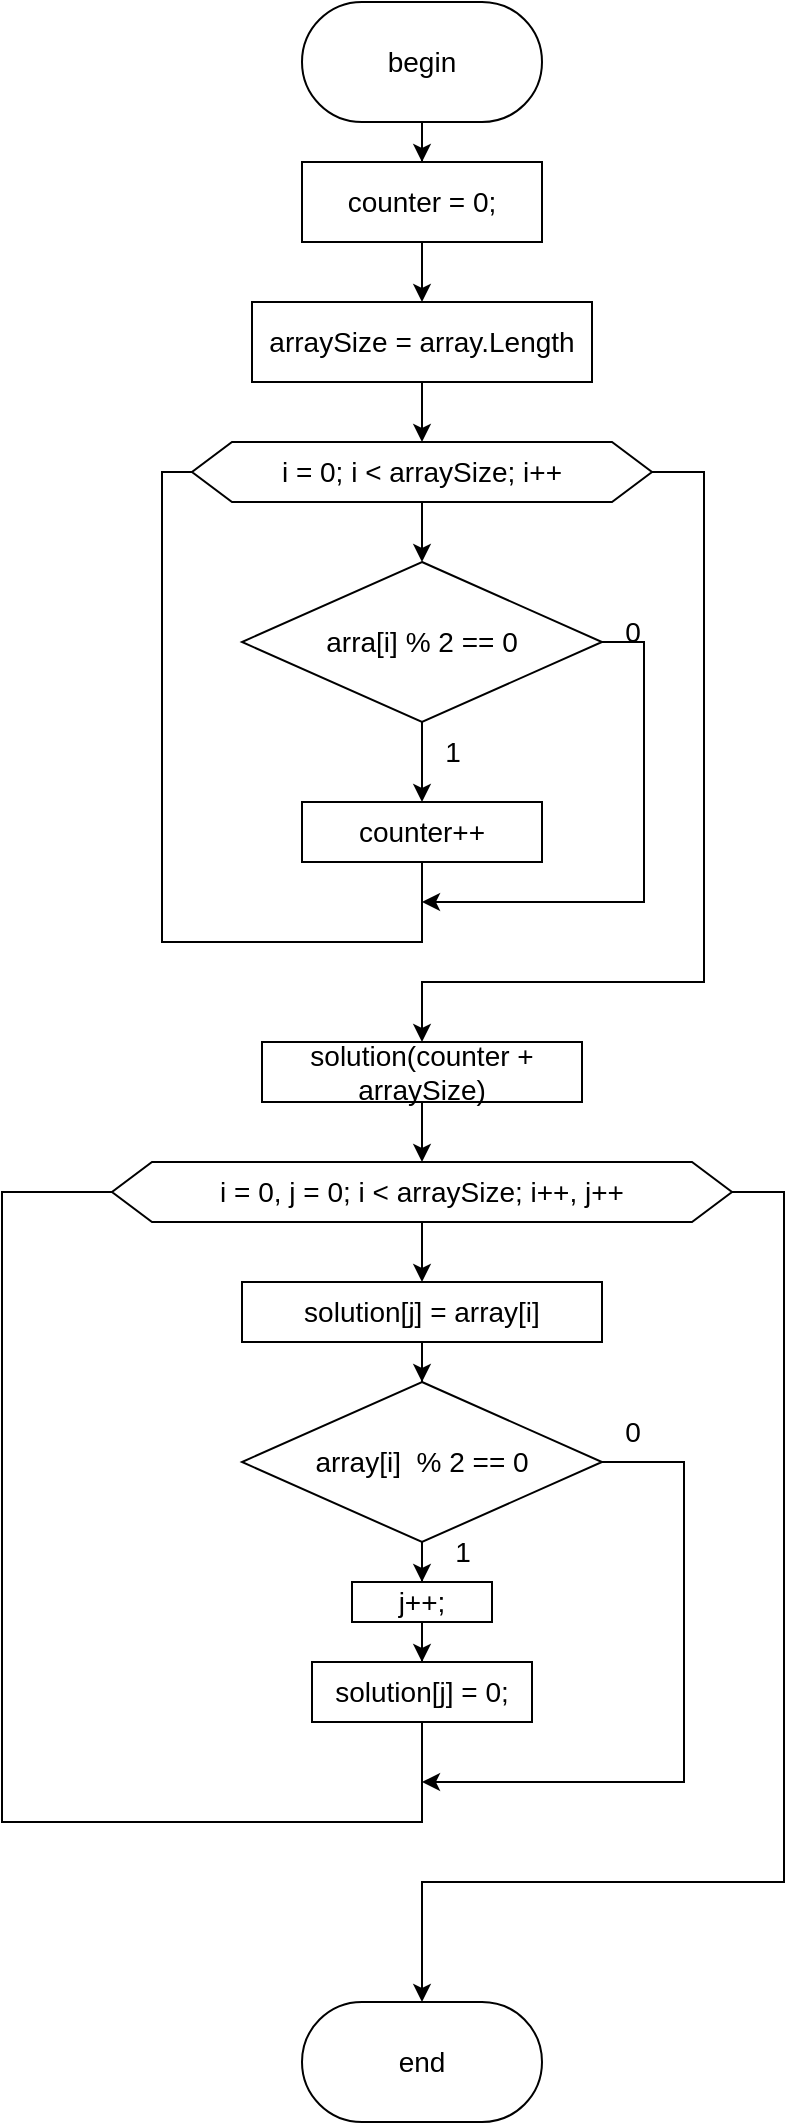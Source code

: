<mxfile version="24.2.3" type="device" pages="3">
  <diagram name="executeOne" id="Y_SnulTIV8Vp1h2V8p0R">
    <mxGraphModel dx="499" dy="799" grid="1" gridSize="10" guides="1" tooltips="1" connect="1" arrows="1" fold="1" page="1" pageScale="1" pageWidth="850" pageHeight="1100" math="0" shadow="0">
      <root>
        <mxCell id="0" />
        <mxCell id="1" parent="0" />
        <mxCell id="ks_McQJox8dQPnHU8Z5W-2" style="edgeStyle=orthogonalEdgeStyle;rounded=0;orthogonalLoop=1;jettySize=auto;html=1;fontSize=14;" edge="1" parent="1" source="ks_McQJox8dQPnHU8Z5W-1" target="ks_McQJox8dQPnHU8Z5W-3">
          <mxGeometry relative="1" as="geometry">
            <mxPoint x="250" y="470" as="targetPoint" />
          </mxGeometry>
        </mxCell>
        <mxCell id="ks_McQJox8dQPnHU8Z5W-1" value="begin" style="rounded=1;whiteSpace=wrap;html=1;arcSize=50;fontSize=14;" vertex="1" parent="1">
          <mxGeometry x="190" y="370" width="120" height="60" as="geometry" />
        </mxCell>
        <mxCell id="ks_McQJox8dQPnHU8Z5W-4" style="edgeStyle=orthogonalEdgeStyle;rounded=0;orthogonalLoop=1;jettySize=auto;html=1;fontSize=14;" edge="1" parent="1" source="ks_McQJox8dQPnHU8Z5W-3" target="ks_McQJox8dQPnHU8Z5W-5">
          <mxGeometry relative="1" as="geometry">
            <mxPoint x="250" y="520" as="targetPoint" />
          </mxGeometry>
        </mxCell>
        <mxCell id="ks_McQJox8dQPnHU8Z5W-3" value="&lt;div style=&quot;font-size: 14px;&quot;&gt;counter = 0;&lt;/div&gt;" style="rounded=0;whiteSpace=wrap;html=1;fontSize=14;" vertex="1" parent="1">
          <mxGeometry x="190" y="450" width="120" height="40" as="geometry" />
        </mxCell>
        <mxCell id="ks_McQJox8dQPnHU8Z5W-6" style="edgeStyle=orthogonalEdgeStyle;rounded=0;orthogonalLoop=1;jettySize=auto;html=1;entryX=0.5;entryY=0;entryDx=0;entryDy=0;fontSize=14;" edge="1" parent="1" source="ks_McQJox8dQPnHU8Z5W-5" target="ks_McQJox8dQPnHU8Z5W-8">
          <mxGeometry relative="1" as="geometry">
            <mxPoint x="250" y="590" as="targetPoint" />
          </mxGeometry>
        </mxCell>
        <mxCell id="ks_McQJox8dQPnHU8Z5W-5" value="arraySize = array.Length" style="rounded=0;whiteSpace=wrap;html=1;fontSize=14;" vertex="1" parent="1">
          <mxGeometry x="165" y="520" width="170" height="40" as="geometry" />
        </mxCell>
        <mxCell id="ks_McQJox8dQPnHU8Z5W-9" style="edgeStyle=orthogonalEdgeStyle;rounded=0;orthogonalLoop=1;jettySize=auto;html=1;fontSize=14;" edge="1" parent="1" source="ks_McQJox8dQPnHU8Z5W-8" target="ks_McQJox8dQPnHU8Z5W-10">
          <mxGeometry relative="1" as="geometry">
            <mxPoint x="250" y="660" as="targetPoint" />
          </mxGeometry>
        </mxCell>
        <mxCell id="ks_McQJox8dQPnHU8Z5W-19" style="edgeStyle=orthogonalEdgeStyle;rounded=0;orthogonalLoop=1;jettySize=auto;html=1;entryX=0.5;entryY=0;entryDx=0;entryDy=0;fontSize=14;" edge="1" parent="1" source="ks_McQJox8dQPnHU8Z5W-8" target="ks_McQJox8dQPnHU8Z5W-21">
          <mxGeometry relative="1" as="geometry">
            <mxPoint x="250" y="900" as="targetPoint" />
            <Array as="points">
              <mxPoint x="391" y="605" />
              <mxPoint x="391" y="860" />
              <mxPoint x="250" y="860" />
            </Array>
          </mxGeometry>
        </mxCell>
        <mxCell id="ks_McQJox8dQPnHU8Z5W-8" value="i = 0; i &amp;lt; arraySize; i++" style="shape=hexagon;perimeter=hexagonPerimeter2;whiteSpace=wrap;html=1;fixedSize=1;fontSize=14;" vertex="1" parent="1">
          <mxGeometry x="135" y="590" width="230" height="30" as="geometry" />
        </mxCell>
        <mxCell id="ks_McQJox8dQPnHU8Z5W-11" style="edgeStyle=orthogonalEdgeStyle;rounded=0;orthogonalLoop=1;jettySize=auto;html=1;entryX=0.5;entryY=0;entryDx=0;entryDy=0;fontSize=14;" edge="1" parent="1" source="ks_McQJox8dQPnHU8Z5W-10" target="ks_McQJox8dQPnHU8Z5W-13">
          <mxGeometry relative="1" as="geometry">
            <mxPoint x="250" y="770" as="targetPoint" />
          </mxGeometry>
        </mxCell>
        <mxCell id="ks_McQJox8dQPnHU8Z5W-15" style="edgeStyle=orthogonalEdgeStyle;rounded=0;orthogonalLoop=1;jettySize=auto;html=1;fontSize=14;" edge="1" parent="1" source="ks_McQJox8dQPnHU8Z5W-10">
          <mxGeometry relative="1" as="geometry">
            <mxPoint x="250" y="820" as="targetPoint" />
            <Array as="points">
              <mxPoint x="361" y="690" />
              <mxPoint x="361" y="820" />
              <mxPoint x="270" y="820" />
            </Array>
          </mxGeometry>
        </mxCell>
        <mxCell id="ks_McQJox8dQPnHU8Z5W-10" value="arra[i] % 2 == 0" style="rhombus;whiteSpace=wrap;html=1;fontSize=14;" vertex="1" parent="1">
          <mxGeometry x="160" y="650" width="180" height="80" as="geometry" />
        </mxCell>
        <mxCell id="ks_McQJox8dQPnHU8Z5W-13" value="counter++" style="rounded=0;whiteSpace=wrap;html=1;fontSize=14;" vertex="1" parent="1">
          <mxGeometry x="190" y="770" width="120" height="30" as="geometry" />
        </mxCell>
        <mxCell id="ks_McQJox8dQPnHU8Z5W-14" value="" style="endArrow=none;html=1;rounded=0;exitX=0.5;exitY=1;exitDx=0;exitDy=0;entryX=0;entryY=0.5;entryDx=0;entryDy=0;fontSize=14;" edge="1" parent="1" source="ks_McQJox8dQPnHU8Z5W-13" target="ks_McQJox8dQPnHU8Z5W-8">
          <mxGeometry width="50" height="50" relative="1" as="geometry">
            <mxPoint x="230" y="790" as="sourcePoint" />
            <mxPoint x="280" y="740" as="targetPoint" />
            <Array as="points">
              <mxPoint x="250" y="840" />
              <mxPoint x="120" y="840" />
              <mxPoint x="120" y="605" />
            </Array>
          </mxGeometry>
        </mxCell>
        <mxCell id="ks_McQJox8dQPnHU8Z5W-16" value="0" style="text;html=1;align=center;verticalAlign=middle;resizable=0;points=[];autosize=1;strokeColor=none;fillColor=none;fontSize=14;" vertex="1" parent="1">
          <mxGeometry x="340" y="670" width="30" height="30" as="geometry" />
        </mxCell>
        <mxCell id="ks_McQJox8dQPnHU8Z5W-18" value="1" style="text;html=1;align=center;verticalAlign=middle;resizable=0;points=[];autosize=1;strokeColor=none;fillColor=none;fontSize=14;" vertex="1" parent="1">
          <mxGeometry x="250" y="730" width="30" height="30" as="geometry" />
        </mxCell>
        <mxCell id="ks_McQJox8dQPnHU8Z5W-30" style="edgeStyle=orthogonalEdgeStyle;rounded=0;orthogonalLoop=1;jettySize=auto;html=1;fontSize=14;" edge="1" parent="1" source="ks_McQJox8dQPnHU8Z5W-21" target="ks_McQJox8dQPnHU8Z5W-31">
          <mxGeometry relative="1" as="geometry">
            <mxPoint x="250" y="940" as="targetPoint" />
          </mxGeometry>
        </mxCell>
        <mxCell id="ks_McQJox8dQPnHU8Z5W-21" value="solution(counter + arraySize)" style="rounded=0;whiteSpace=wrap;html=1;fontSize=14;" vertex="1" parent="1">
          <mxGeometry x="170" y="890" width="160" height="30" as="geometry" />
        </mxCell>
        <mxCell id="ks_McQJox8dQPnHU8Z5W-24" style="edgeStyle=orthogonalEdgeStyle;rounded=0;orthogonalLoop=1;jettySize=auto;html=1;fontSize=14;" edge="1" parent="1" source="ks_McQJox8dQPnHU8Z5W-22" target="ks_McQJox8dQPnHU8Z5W-25">
          <mxGeometry relative="1" as="geometry">
            <mxPoint x="245" y="1160" as="targetPoint" />
          </mxGeometry>
        </mxCell>
        <mxCell id="ks_McQJox8dQPnHU8Z5W-36" style="edgeStyle=orthogonalEdgeStyle;rounded=0;orthogonalLoop=1;jettySize=auto;html=1;fontSize=14;" edge="1" parent="1" source="ks_McQJox8dQPnHU8Z5W-22">
          <mxGeometry relative="1" as="geometry">
            <mxPoint x="250" y="1260" as="targetPoint" />
            <Array as="points">
              <mxPoint x="381" y="1100" />
              <mxPoint x="381" y="1260" />
              <mxPoint x="260" y="1260" />
            </Array>
          </mxGeometry>
        </mxCell>
        <mxCell id="ks_McQJox8dQPnHU8Z5W-22" value="array[i]&amp;nbsp; % 2 == 0" style="rhombus;whiteSpace=wrap;html=1;fontSize=14;" vertex="1" parent="1">
          <mxGeometry x="160" y="1060" width="180" height="80" as="geometry" />
        </mxCell>
        <mxCell id="ks_McQJox8dQPnHU8Z5W-26" style="edgeStyle=orthogonalEdgeStyle;rounded=0;orthogonalLoop=1;jettySize=auto;html=1;fontSize=14;" edge="1" parent="1" source="ks_McQJox8dQPnHU8Z5W-25" target="ks_McQJox8dQPnHU8Z5W-27">
          <mxGeometry relative="1" as="geometry">
            <mxPoint x="245" y="1200" as="targetPoint" />
          </mxGeometry>
        </mxCell>
        <mxCell id="ks_McQJox8dQPnHU8Z5W-25" value="j++;" style="rounded=0;whiteSpace=wrap;html=1;fontSize=14;" vertex="1" parent="1">
          <mxGeometry x="215" y="1160" width="70" height="20" as="geometry" />
        </mxCell>
        <mxCell id="ks_McQJox8dQPnHU8Z5W-27" value="solution[j] = 0;" style="rounded=0;whiteSpace=wrap;html=1;fontSize=14;" vertex="1" parent="1">
          <mxGeometry x="195" y="1200" width="110" height="30" as="geometry" />
        </mxCell>
        <mxCell id="ks_McQJox8dQPnHU8Z5W-32" style="edgeStyle=orthogonalEdgeStyle;rounded=0;orthogonalLoop=1;jettySize=auto;html=1;fontSize=14;" edge="1" parent="1" source="ks_McQJox8dQPnHU8Z5W-31" target="ks_McQJox8dQPnHU8Z5W-33">
          <mxGeometry relative="1" as="geometry">
            <mxPoint x="250" y="1010.0" as="targetPoint" />
          </mxGeometry>
        </mxCell>
        <mxCell id="ks_McQJox8dQPnHU8Z5W-39" style="edgeStyle=orthogonalEdgeStyle;rounded=0;orthogonalLoop=1;jettySize=auto;html=1;entryX=0.5;entryY=0;entryDx=0;entryDy=0;fontSize=14;" edge="1" parent="1" source="ks_McQJox8dQPnHU8Z5W-31" target="ks_McQJox8dQPnHU8Z5W-40">
          <mxGeometry relative="1" as="geometry">
            <mxPoint x="250" y="1360" as="targetPoint" />
            <Array as="points">
              <mxPoint x="431" y="965" />
              <mxPoint x="431" y="1310" />
              <mxPoint x="250" y="1310" />
              <mxPoint x="250" y="1370" />
            </Array>
          </mxGeometry>
        </mxCell>
        <mxCell id="ks_McQJox8dQPnHU8Z5W-31" value="i = 0, j = 0; i &amp;lt; arraySize; i++, j++" style="shape=hexagon;perimeter=hexagonPerimeter2;whiteSpace=wrap;html=1;fixedSize=1;fontSize=14;" vertex="1" parent="1">
          <mxGeometry x="95" y="950" width="310" height="30" as="geometry" />
        </mxCell>
        <mxCell id="ks_McQJox8dQPnHU8Z5W-34" style="edgeStyle=orthogonalEdgeStyle;rounded=0;orthogonalLoop=1;jettySize=auto;html=1;entryX=0.5;entryY=0;entryDx=0;entryDy=0;fontSize=14;" edge="1" parent="1" source="ks_McQJox8dQPnHU8Z5W-33" target="ks_McQJox8dQPnHU8Z5W-22">
          <mxGeometry relative="1" as="geometry" />
        </mxCell>
        <mxCell id="ks_McQJox8dQPnHU8Z5W-33" value="solution[j] = array[i]" style="rounded=0;whiteSpace=wrap;html=1;fontSize=14;" vertex="1" parent="1">
          <mxGeometry x="160" y="1010" width="180" height="30" as="geometry" />
        </mxCell>
        <mxCell id="ks_McQJox8dQPnHU8Z5W-35" value="" style="endArrow=none;html=1;rounded=0;exitX=0.5;exitY=1;exitDx=0;exitDy=0;entryX=0;entryY=0.5;entryDx=0;entryDy=0;fontSize=14;" edge="1" parent="1" source="ks_McQJox8dQPnHU8Z5W-27" target="ks_McQJox8dQPnHU8Z5W-31">
          <mxGeometry width="50" height="50" relative="1" as="geometry">
            <mxPoint x="260" y="1140" as="sourcePoint" />
            <mxPoint x="310" y="1090" as="targetPoint" />
            <Array as="points">
              <mxPoint x="250" y="1280" />
              <mxPoint x="40" y="1280" />
              <mxPoint x="40" y="965" />
            </Array>
          </mxGeometry>
        </mxCell>
        <mxCell id="ks_McQJox8dQPnHU8Z5W-37" value="0" style="text;html=1;align=center;verticalAlign=middle;resizable=0;points=[];autosize=1;strokeColor=none;fillColor=none;fontSize=14;" vertex="1" parent="1">
          <mxGeometry x="340" y="1070" width="30" height="30" as="geometry" />
        </mxCell>
        <mxCell id="ks_McQJox8dQPnHU8Z5W-38" value="1" style="text;html=1;align=center;verticalAlign=middle;resizable=0;points=[];autosize=1;strokeColor=none;fillColor=none;fontSize=14;" vertex="1" parent="1">
          <mxGeometry x="255" y="1130" width="30" height="30" as="geometry" />
        </mxCell>
        <mxCell id="ks_McQJox8dQPnHU8Z5W-40" value="end" style="rounded=1;whiteSpace=wrap;html=1;arcSize=50;fontSize=14;" vertex="1" parent="1">
          <mxGeometry x="190" y="1370" width="120" height="60" as="geometry" />
        </mxCell>
      </root>
    </mxGraphModel>
  </diagram>
  <diagram id="wH7saZyAX8wj6WnGRJvb" name="executeThree">
    <mxGraphModel dx="677" dy="1084" grid="1" gridSize="10" guides="1" tooltips="1" connect="1" arrows="1" fold="1" page="1" pageScale="1" pageWidth="850" pageHeight="1100" math="0" shadow="0">
      <root>
        <mxCell id="0" />
        <mxCell id="1" parent="0" />
        <mxCell id="8mMHArzGf9-Olkof61T6-1" style="edgeStyle=orthogonalEdgeStyle;rounded=0;orthogonalLoop=1;jettySize=auto;html=1;fontSize=14;" edge="1" parent="1" source="bc-LkU_YS6x3EeChohDE-1" target="8mMHArzGf9-Olkof61T6-2">
          <mxGeometry relative="1" as="geometry">
            <mxPoint x="240" y="170" as="targetPoint" />
          </mxGeometry>
        </mxCell>
        <mxCell id="bc-LkU_YS6x3EeChohDE-1" value="begin" style="rounded=1;whiteSpace=wrap;html=1;arcSize=50;fontSize=14;" vertex="1" parent="1">
          <mxGeometry x="180" y="80" width="120" height="60" as="geometry" />
        </mxCell>
        <mxCell id="8mMHArzGf9-Olkof61T6-3" style="edgeStyle=orthogonalEdgeStyle;rounded=0;orthogonalLoop=1;jettySize=auto;html=1;fontSize=14;" edge="1" parent="1" source="8mMHArzGf9-Olkof61T6-2" target="8mMHArzGf9-Olkof61T6-4">
          <mxGeometry relative="1" as="geometry">
            <mxPoint x="240" y="220" as="targetPoint" />
          </mxGeometry>
        </mxCell>
        <mxCell id="8mMHArzGf9-Olkof61T6-2" value="firstRow = matrix[0]" style="rounded=0;whiteSpace=wrap;html=1;fontSize=14;" vertex="1" parent="1">
          <mxGeometry x="165" y="160" width="150" height="40" as="geometry" />
        </mxCell>
        <mxCell id="8mMHArzGf9-Olkof61T6-8" style="edgeStyle=orthogonalEdgeStyle;rounded=0;orthogonalLoop=1;jettySize=auto;html=1;entryX=0.5;entryY=0;entryDx=0;entryDy=0;fontSize=14;" edge="1" parent="1" source="8mMHArzGf9-Olkof61T6-4" target="8mMHArzGf9-Olkof61T6-5">
          <mxGeometry relative="1" as="geometry" />
        </mxCell>
        <mxCell id="8mMHArzGf9-Olkof61T6-4" value="len = firstRow.Length" style="rounded=0;whiteSpace=wrap;html=1;fontSize=14;" vertex="1" parent="1">
          <mxGeometry x="162.5" y="220" width="155" height="40" as="geometry" />
        </mxCell>
        <mxCell id="8mMHArzGf9-Olkof61T6-9" style="edgeStyle=orthogonalEdgeStyle;rounded=0;orthogonalLoop=1;jettySize=auto;html=1;entryX=0.5;entryY=0;entryDx=0;entryDy=0;fontSize=14;" edge="1" parent="1" source="8mMHArzGf9-Olkof61T6-5" target="8mMHArzGf9-Olkof61T6-6">
          <mxGeometry relative="1" as="geometry" />
        </mxCell>
        <mxCell id="8mMHArzGf9-Olkof61T6-5" value="splitLen = len /2" style="rounded=0;whiteSpace=wrap;html=1;fontSize=14;" vertex="1" parent="1">
          <mxGeometry x="162.5" y="290" width="155" height="40" as="geometry" />
        </mxCell>
        <mxCell id="8mMHArzGf9-Olkof61T6-10" style="edgeStyle=orthogonalEdgeStyle;rounded=0;orthogonalLoop=1;jettySize=auto;html=1;entryX=0.5;entryY=0;entryDx=0;entryDy=0;fontSize=14;" edge="1" parent="1" source="8mMHArzGf9-Olkof61T6-6" target="8mMHArzGf9-Olkof61T6-7">
          <mxGeometry relative="1" as="geometry" />
        </mxCell>
        <mxCell id="8mMHArzGf9-Olkof61T6-6" value="firstHalf = new int[splitLen]" style="rounded=0;whiteSpace=wrap;html=1;fontSize=14;" vertex="1" parent="1">
          <mxGeometry x="145" y="360" width="190" height="40" as="geometry" />
        </mxCell>
        <mxCell id="8mMHArzGf9-Olkof61T6-13" style="edgeStyle=orthogonalEdgeStyle;rounded=0;orthogonalLoop=1;jettySize=auto;html=1;entryX=0.5;entryY=0;entryDx=0;entryDy=0;fontSize=14;" edge="1" parent="1" source="8mMHArzGf9-Olkof61T6-7" target="8mMHArzGf9-Olkof61T6-11">
          <mxGeometry relative="1" as="geometry" />
        </mxCell>
        <mxCell id="8mMHArzGf9-Olkof61T6-7" value="secondHalf = new int[len - splitLen]" style="rounded=0;whiteSpace=wrap;html=1;fontSize=14;" vertex="1" parent="1">
          <mxGeometry x="117.5" y="430" width="245" height="40" as="geometry" />
        </mxCell>
        <mxCell id="8mMHArzGf9-Olkof61T6-14" style="edgeStyle=orthogonalEdgeStyle;rounded=0;orthogonalLoop=1;jettySize=auto;html=1;fontSize=14;" edge="1" parent="1" source="8mMHArzGf9-Olkof61T6-11" target="8mMHArzGf9-Olkof61T6-15">
          <mxGeometry relative="1" as="geometry">
            <mxPoint x="240" y="600" as="targetPoint" />
          </mxGeometry>
        </mxCell>
        <mxCell id="8mMHArzGf9-Olkof61T6-20" style="edgeStyle=orthogonalEdgeStyle;rounded=0;orthogonalLoop=1;jettySize=auto;html=1;fontSize=14;" edge="1" parent="1" source="8mMHArzGf9-Olkof61T6-11">
          <mxGeometry relative="1" as="geometry">
            <mxPoint x="240" y="760" as="targetPoint" />
            <Array as="points">
              <mxPoint x="431" y="540" />
            </Array>
          </mxGeometry>
        </mxCell>
        <mxCell id="8mMHArzGf9-Olkof61T6-11" value="len &amp;gt; 10" style="rhombus;whiteSpace=wrap;html=1;fontSize=14;" vertex="1" parent="1">
          <mxGeometry x="140" y="500" width="200" height="80" as="geometry" />
        </mxCell>
        <mxCell id="8mMHArzGf9-Olkof61T6-17" style="edgeStyle=orthogonalEdgeStyle;rounded=0;orthogonalLoop=1;jettySize=auto;html=1;fontSize=14;" edge="1" parent="1" source="8mMHArzGf9-Olkof61T6-15" target="8mMHArzGf9-Olkof61T6-16">
          <mxGeometry relative="1" as="geometry" />
        </mxCell>
        <mxCell id="8mMHArzGf9-Olkof61T6-15" value="Array.Copy(firstRow, 0, firstHalf, 0, splitLen)" style="rounded=0;whiteSpace=wrap;html=1;fontSize=14;" vertex="1" parent="1">
          <mxGeometry x="88.75" y="610" width="302.5" height="50" as="geometry" />
        </mxCell>
        <mxCell id="8mMHArzGf9-Olkof61T6-19" style="edgeStyle=orthogonalEdgeStyle;rounded=0;orthogonalLoop=1;jettySize=auto;html=1;fontSize=14;" edge="1" parent="1" source="8mMHArzGf9-Olkof61T6-16" target="8mMHArzGf9-Olkof61T6-22">
          <mxGeometry relative="1" as="geometry">
            <mxPoint x="240" y="800" as="targetPoint" />
          </mxGeometry>
        </mxCell>
        <mxCell id="8mMHArzGf9-Olkof61T6-16" value="Array.Copy(firstRow, 0, firstHalf, 0, splitLen)" style="rounded=0;whiteSpace=wrap;html=1;fontSize=14;" vertex="1" parent="1">
          <mxGeometry x="88.75" y="680" width="302.5" height="50" as="geometry" />
        </mxCell>
        <mxCell id="8mMHArzGf9-Olkof61T6-18" value="&lt;div style=&quot;font-size: 14px;&quot;&gt;1&lt;/div&gt;" style="text;html=1;align=center;verticalAlign=middle;resizable=0;points=[];autosize=1;strokeColor=none;fillColor=none;fontSize=14;" vertex="1" parent="1">
          <mxGeometry x="240" y="580" width="30" height="30" as="geometry" />
        </mxCell>
        <mxCell id="8mMHArzGf9-Olkof61T6-21" value="&lt;div style=&quot;font-size: 14px;&quot;&gt;0&lt;/div&gt;" style="text;html=1;align=center;verticalAlign=middle;resizable=0;points=[];autosize=1;strokeColor=none;fillColor=none;fontSize=14;" vertex="1" parent="1">
          <mxGeometry x="335" y="508" width="30" height="30" as="geometry" />
        </mxCell>
        <mxCell id="8mMHArzGf9-Olkof61T6-23" style="edgeStyle=orthogonalEdgeStyle;rounded=0;orthogonalLoop=1;jettySize=auto;html=1;fontSize=14;" edge="1" parent="1" source="8mMHArzGf9-Olkof61T6-22" target="8mMHArzGf9-Olkof61T6-24">
          <mxGeometry relative="1" as="geometry">
            <mxPoint x="240" y="860" as="targetPoint" />
          </mxGeometry>
        </mxCell>
        <mxCell id="8mMHArzGf9-Olkof61T6-26" style="edgeStyle=orthogonalEdgeStyle;rounded=0;orthogonalLoop=1;jettySize=auto;html=1;entryX=0.5;entryY=0;entryDx=0;entryDy=0;fontSize=14;" edge="1" parent="1" source="8mMHArzGf9-Olkof61T6-22" target="8mMHArzGf9-Olkof61T6-28">
          <mxGeometry relative="1" as="geometry">
            <mxPoint x="240" y="1020" as="targetPoint" />
            <Array as="points">
              <mxPoint x="421" y="805" />
              <mxPoint x="421" y="980" />
              <mxPoint x="240" y="980" />
              <mxPoint x="240" y="1020" />
            </Array>
          </mxGeometry>
        </mxCell>
        <mxCell id="8mMHArzGf9-Olkof61T6-22" value="i = matrix.Length - 1; i &amp;gt; 0; i--" style="shape=hexagon;perimeter=hexagonPerimeter2;whiteSpace=wrap;html=1;fixedSize=1;fontSize=14;" vertex="1" parent="1">
          <mxGeometry x="85" y="780" width="310" height="50" as="geometry" />
        </mxCell>
        <mxCell id="8mMHArzGf9-Olkof61T6-24" value="matrix[0] = firstHalf" style="rounded=0;whiteSpace=wrap;html=1;fontSize=14;" vertex="1" parent="1">
          <mxGeometry x="150" y="860" width="180" height="50" as="geometry" />
        </mxCell>
        <mxCell id="8mMHArzGf9-Olkof61T6-25" value="" style="endArrow=none;html=1;rounded=0;exitX=0.5;exitY=1;exitDx=0;exitDy=0;entryX=0;entryY=0.5;entryDx=0;entryDy=0;fontSize=14;" edge="1" parent="1" source="8mMHArzGf9-Olkof61T6-24" target="8mMHArzGf9-Olkof61T6-22">
          <mxGeometry width="50" height="50" relative="1" as="geometry">
            <mxPoint x="250" y="860" as="sourcePoint" />
            <mxPoint x="300" y="810" as="targetPoint" />
            <Array as="points">
              <mxPoint x="240" y="950" />
              <mxPoint x="40" y="950" />
              <mxPoint x="40" y="880" />
              <mxPoint x="40" y="805" />
            </Array>
          </mxGeometry>
        </mxCell>
        <mxCell id="8mMHArzGf9-Olkof61T6-33" style="edgeStyle=orthogonalEdgeStyle;rounded=0;orthogonalLoop=1;jettySize=auto;html=1;entryX=0.5;entryY=0;entryDx=0;entryDy=0;fontSize=14;" edge="1" parent="1" source="8mMHArzGf9-Olkof61T6-28" target="8mMHArzGf9-Olkof61T6-30">
          <mxGeometry relative="1" as="geometry" />
        </mxCell>
        <mxCell id="8mMHArzGf9-Olkof61T6-28" value="Array.Resize(ref, matrix, matrix.Length)" style="rounded=0;whiteSpace=wrap;html=1;fontSize=14;" vertex="1" parent="1">
          <mxGeometry x="115" y="1030" width="250" height="50" as="geometry" />
        </mxCell>
        <mxCell id="8mMHArzGf9-Olkof61T6-29" style="edgeStyle=orthogonalEdgeStyle;rounded=0;orthogonalLoop=1;jettySize=auto;html=1;fontSize=14;" edge="1" parent="1" source="8mMHArzGf9-Olkof61T6-30" target="8mMHArzGf9-Olkof61T6-31">
          <mxGeometry relative="1" as="geometry">
            <mxPoint x="240" y="1200" as="targetPoint" />
          </mxGeometry>
        </mxCell>
        <mxCell id="8mMHArzGf9-Olkof61T6-34" style="edgeStyle=orthogonalEdgeStyle;rounded=0;orthogonalLoop=1;jettySize=auto;html=1;entryX=0.5;entryY=0;entryDx=0;entryDy=0;fontSize=14;" edge="1" parent="1" source="8mMHArzGf9-Olkof61T6-30" target="8mMHArzGf9-Olkof61T6-35">
          <mxGeometry relative="1" as="geometry">
            <mxPoint x="240" y="1350" as="targetPoint" />
            <Array as="points">
              <mxPoint x="420" y="1145" />
              <mxPoint x="420" y="1310" />
              <mxPoint x="240" y="1310" />
            </Array>
          </mxGeometry>
        </mxCell>
        <mxCell id="8mMHArzGf9-Olkof61T6-30" value="i = matrix.Length - 1; i &amp;gt; 0; i--" style="shape=hexagon;perimeter=hexagonPerimeter2;whiteSpace=wrap;html=1;fixedSize=1;fontSize=14;" vertex="1" parent="1">
          <mxGeometry x="85" y="1120" width="310" height="50" as="geometry" />
        </mxCell>
        <mxCell id="8mMHArzGf9-Olkof61T6-31" value="matrix[i] = matrix[i-1];" style="rounded=0;whiteSpace=wrap;html=1;fontSize=14;" vertex="1" parent="1">
          <mxGeometry x="150" y="1200" width="180" height="50" as="geometry" />
        </mxCell>
        <mxCell id="8mMHArzGf9-Olkof61T6-32" value="" style="endArrow=none;html=1;rounded=0;exitX=0.5;exitY=1;exitDx=0;exitDy=0;entryX=0;entryY=0.5;entryDx=0;entryDy=0;fontSize=14;" edge="1" parent="1" source="8mMHArzGf9-Olkof61T6-31" target="8mMHArzGf9-Olkof61T6-30">
          <mxGeometry width="50" height="50" relative="1" as="geometry">
            <mxPoint x="250" y="1200" as="sourcePoint" />
            <mxPoint x="300" y="1150" as="targetPoint" />
            <Array as="points">
              <mxPoint x="240" y="1290" />
              <mxPoint x="40" y="1290" />
              <mxPoint x="40" y="1220" />
              <mxPoint x="40" y="1145" />
            </Array>
          </mxGeometry>
        </mxCell>
        <mxCell id="8mMHArzGf9-Olkof61T6-36" style="edgeStyle=orthogonalEdgeStyle;rounded=0;orthogonalLoop=1;jettySize=auto;html=1;fontSize=14;" edge="1" parent="1" source="8mMHArzGf9-Olkof61T6-35" target="8mMHArzGf9-Olkof61T6-37">
          <mxGeometry relative="1" as="geometry">
            <mxPoint x="240" y="1430" as="targetPoint" />
          </mxGeometry>
        </mxCell>
        <mxCell id="8mMHArzGf9-Olkof61T6-35" value="matrix[1] = secondHalf;" style="rounded=0;whiteSpace=wrap;html=1;fontSize=14;" vertex="1" parent="1">
          <mxGeometry x="140" y="1360" width="200" height="40" as="geometry" />
        </mxCell>
        <mxCell id="8mMHArzGf9-Olkof61T6-38" style="edgeStyle=orthogonalEdgeStyle;rounded=0;orthogonalLoop=1;jettySize=auto;html=1;fontSize=14;" edge="1" parent="1" source="8mMHArzGf9-Olkof61T6-37" target="8mMHArzGf9-Olkof61T6-39">
          <mxGeometry relative="1" as="geometry">
            <mxPoint x="240" y="1490" as="targetPoint" />
          </mxGeometry>
        </mxCell>
        <mxCell id="8mMHArzGf9-Olkof61T6-37" value="return matrix" style="rounded=0;whiteSpace=wrap;html=1;fontSize=14;" vertex="1" parent="1">
          <mxGeometry x="180" y="1430" width="120" height="30" as="geometry" />
        </mxCell>
        <mxCell id="8mMHArzGf9-Olkof61T6-39" value="end" style="rounded=1;whiteSpace=wrap;html=1;arcSize=50;fontSize=14;" vertex="1" parent="1">
          <mxGeometry x="180" y="1480" width="120" height="60" as="geometry" />
        </mxCell>
      </root>
    </mxGraphModel>
  </diagram>
  <diagram id="4LrrVvzWiJE3mgRroEYF" name="executeFour">
    <mxGraphModel dx="1903" dy="1687" grid="1" gridSize="10" guides="1" tooltips="1" connect="1" arrows="1" fold="1" page="1" pageScale="1" pageWidth="850" pageHeight="1100" math="0" shadow="0">
      <root>
        <mxCell id="0" />
        <mxCell id="1" parent="0" />
        <mxCell id="DQxKLJ-CM0DmWN-XMftg-2" style="edgeStyle=orthogonalEdgeStyle;rounded=0;orthogonalLoop=1;jettySize=auto;html=1;fontSize=14;" edge="1" parent="1" source="DQxKLJ-CM0DmWN-XMftg-1" target="DQxKLJ-CM0DmWN-XMftg-3">
          <mxGeometry relative="1" as="geometry">
            <mxPoint x="240" y="140" as="targetPoint" />
          </mxGeometry>
        </mxCell>
        <mxCell id="DQxKLJ-CM0DmWN-XMftg-1" value="begin" style="rounded=1;whiteSpace=wrap;html=1;arcSize=50;fontSize=14;" vertex="1" parent="1">
          <mxGeometry x="180" y="50" width="120" height="60" as="geometry" />
        </mxCell>
        <mxCell id="DQxKLJ-CM0DmWN-XMftg-5" style="edgeStyle=orthogonalEdgeStyle;rounded=0;orthogonalLoop=1;jettySize=auto;html=1;entryX=0.5;entryY=0;entryDx=0;entryDy=0;fontSize=14;" edge="1" parent="1" source="DQxKLJ-CM0DmWN-XMftg-3" target="DQxKLJ-CM0DmWN-XMftg-4">
          <mxGeometry relative="1" as="geometry" />
        </mxCell>
        <mxCell id="DQxKLJ-CM0DmWN-XMftg-3" value="cols = array.Length" style="rounded=0;whiteSpace=wrap;html=1;fontSize=14;" vertex="1" parent="1">
          <mxGeometry x="170" y="140" width="140" height="40" as="geometry" />
        </mxCell>
        <mxCell id="DQxKLJ-CM0DmWN-XMftg-6" style="edgeStyle=orthogonalEdgeStyle;rounded=0;orthogonalLoop=1;jettySize=auto;html=1;fontSize=14;" edge="1" parent="1" source="DQxKLJ-CM0DmWN-XMftg-4" target="DQxKLJ-CM0DmWN-XMftg-7">
          <mxGeometry relative="1" as="geometry">
            <mxPoint x="240" y="270" as="targetPoint" />
          </mxGeometry>
        </mxCell>
        <mxCell id="DQxKLJ-CM0DmWN-XMftg-4" value="rows = array2.Length" style="rounded=0;whiteSpace=wrap;html=1;fontSize=14;" vertex="1" parent="1">
          <mxGeometry x="170" y="200" width="140" height="40" as="geometry" />
        </mxCell>
        <mxCell id="DQxKLJ-CM0DmWN-XMftg-8" style="edgeStyle=orthogonalEdgeStyle;rounded=0;orthogonalLoop=1;jettySize=auto;html=1;fontSize=14;" edge="1" parent="1" source="DQxKLJ-CM0DmWN-XMftg-7" target="DQxKLJ-CM0DmWN-XMftg-9">
          <mxGeometry relative="1" as="geometry">
            <mxPoint x="240" y="340" as="targetPoint" />
          </mxGeometry>
        </mxCell>
        <mxCell id="DQxKLJ-CM0DmWN-XMftg-7" value="solution = new int[cols][]" style="rounded=0;whiteSpace=wrap;html=1;fontSize=14;" vertex="1" parent="1">
          <mxGeometry x="160" y="270" width="160" height="40" as="geometry" />
        </mxCell>
        <mxCell id="DQxKLJ-CM0DmWN-XMftg-10" style="edgeStyle=orthogonalEdgeStyle;rounded=0;orthogonalLoop=1;jettySize=auto;html=1;fontSize=14;" edge="1" parent="1" source="DQxKLJ-CM0DmWN-XMftg-9" target="DQxKLJ-CM0DmWN-XMftg-11">
          <mxGeometry relative="1" as="geometry">
            <mxPoint x="240" y="410" as="targetPoint" />
          </mxGeometry>
        </mxCell>
        <mxCell id="8xSQEIMOcmvB-MgzGwHs-2" style="edgeStyle=orthogonalEdgeStyle;rounded=0;orthogonalLoop=1;jettySize=auto;html=1;entryX=0.5;entryY=0;entryDx=0;entryDy=0;fontSize=14;" edge="1" parent="1" source="DQxKLJ-CM0DmWN-XMftg-9" target="8xSQEIMOcmvB-MgzGwHs-3">
          <mxGeometry relative="1" as="geometry">
            <mxPoint x="240" y="690" as="targetPoint" />
            <Array as="points">
              <mxPoint x="421" y="360" />
              <mxPoint x="421" y="650" />
              <mxPoint x="240" y="650" />
            </Array>
          </mxGeometry>
        </mxCell>
        <mxCell id="DQxKLJ-CM0DmWN-XMftg-9" value="i = 0; i &amp;lt; cols; i++" style="shape=hexagon;perimeter=hexagonPerimeter2;whiteSpace=wrap;html=1;fixedSize=1;size=40;fontSize=14;" vertex="1" parent="1">
          <mxGeometry x="105" y="340" width="270" height="40" as="geometry" />
        </mxCell>
        <mxCell id="DQxKLJ-CM0DmWN-XMftg-15" style="edgeStyle=orthogonalEdgeStyle;rounded=0;orthogonalLoop=1;jettySize=auto;html=1;entryX=0.5;entryY=0;entryDx=0;entryDy=0;fontSize=14;" edge="1" parent="1" source="DQxKLJ-CM0DmWN-XMftg-11" target="DQxKLJ-CM0DmWN-XMftg-14">
          <mxGeometry relative="1" as="geometry" />
        </mxCell>
        <mxCell id="DQxKLJ-CM0DmWN-XMftg-11" value="solution[i] = new int[rows]" style="rounded=0;whiteSpace=wrap;html=1;fontSize=14;" vertex="1" parent="1">
          <mxGeometry x="150" y="400" width="180" height="40" as="geometry" />
        </mxCell>
        <mxCell id="DQxKLJ-CM0DmWN-XMftg-16" style="edgeStyle=orthogonalEdgeStyle;rounded=0;orthogonalLoop=1;jettySize=auto;html=1;fontSize=14;" edge="1" parent="1" source="DQxKLJ-CM0DmWN-XMftg-14" target="DQxKLJ-CM0DmWN-XMftg-17">
          <mxGeometry relative="1" as="geometry">
            <mxPoint x="240" y="530" as="targetPoint" />
          </mxGeometry>
        </mxCell>
        <mxCell id="DQxKLJ-CM0DmWN-XMftg-14" value="j = 0; j &amp;lt; rows; j++" style="shape=hexagon;perimeter=hexagonPerimeter2;whiteSpace=wrap;html=1;fixedSize=1;size=40;fontSize=14;" vertex="1" parent="1">
          <mxGeometry x="105" y="460" width="270" height="40" as="geometry" />
        </mxCell>
        <mxCell id="DQxKLJ-CM0DmWN-XMftg-17" value="solution[i][j] = array[i] + array2[j]" style="rounded=0;whiteSpace=wrap;html=1;fontSize=14;" vertex="1" parent="1">
          <mxGeometry x="127.5" y="520" width="225" height="40" as="geometry" />
        </mxCell>
        <mxCell id="DQxKLJ-CM0DmWN-XMftg-18" value="" style="endArrow=none;html=1;rounded=0;exitX=0.5;exitY=1;exitDx=0;exitDy=0;entryX=0;entryY=0.5;entryDx=0;entryDy=0;fontSize=14;" edge="1" parent="1" source="DQxKLJ-CM0DmWN-XMftg-17" target="DQxKLJ-CM0DmWN-XMftg-14">
          <mxGeometry width="50" height="50" relative="1" as="geometry">
            <mxPoint x="230" y="420" as="sourcePoint" />
            <mxPoint x="280" y="370" as="targetPoint" />
            <Array as="points">
              <mxPoint x="240" y="600" />
              <mxPoint x="80" y="600" />
              <mxPoint x="80" y="480" />
            </Array>
          </mxGeometry>
        </mxCell>
        <mxCell id="8xSQEIMOcmvB-MgzGwHs-1" value="" style="endArrow=none;html=1;rounded=0;exitX=1;exitY=0.5;exitDx=0;exitDy=0;entryX=0;entryY=0.5;entryDx=0;entryDy=0;fontSize=14;" edge="1" parent="1" source="DQxKLJ-CM0DmWN-XMftg-14" target="DQxKLJ-CM0DmWN-XMftg-9">
          <mxGeometry width="50" height="50" relative="1" as="geometry">
            <mxPoint x="230" y="420" as="sourcePoint" />
            <mxPoint x="280" y="370" as="targetPoint" />
            <Array as="points">
              <mxPoint x="400" y="480" />
              <mxPoint x="400" y="630" />
              <mxPoint x="60" y="630" />
              <mxPoint x="60" y="360" />
            </Array>
          </mxGeometry>
        </mxCell>
        <mxCell id="8xSQEIMOcmvB-MgzGwHs-4" style="edgeStyle=orthogonalEdgeStyle;rounded=0;orthogonalLoop=1;jettySize=auto;html=1;entryX=0.5;entryY=0;entryDx=0;entryDy=0;fontSize=14;" edge="1" parent="1" source="8xSQEIMOcmvB-MgzGwHs-3" target="8xSQEIMOcmvB-MgzGwHs-6">
          <mxGeometry relative="1" as="geometry">
            <mxPoint x="240" y="790" as="targetPoint" />
          </mxGeometry>
        </mxCell>
        <mxCell id="8xSQEIMOcmvB-MgzGwHs-3" value="System.Console.WriteLine(&quot;\nКвадратна матриця, сформована із сум елементів i-тої matrix1 та j-тої matrix2: &quot;);" style="rounded=0;whiteSpace=wrap;html=1;fontSize=14;" vertex="1" parent="1">
          <mxGeometry x="-95" y="680" width="670" height="60" as="geometry" />
        </mxCell>
        <mxCell id="8xSQEIMOcmvB-MgzGwHs-7" style="edgeStyle=orthogonalEdgeStyle;rounded=0;orthogonalLoop=1;jettySize=auto;html=1;fontSize=14;" edge="1" parent="1" source="8xSQEIMOcmvB-MgzGwHs-6" target="8xSQEIMOcmvB-MgzGwHs-8">
          <mxGeometry relative="1" as="geometry">
            <mxPoint x="240" y="850" as="targetPoint" />
          </mxGeometry>
        </mxCell>
        <mxCell id="8xSQEIMOcmvB-MgzGwHs-6" value="Lib.print_matrix(solution);" style="rounded=0;whiteSpace=wrap;html=1;fontSize=14;" vertex="1" parent="1">
          <mxGeometry x="150" y="780" width="180" height="40" as="geometry" />
        </mxCell>
        <mxCell id="8xSQEIMOcmvB-MgzGwHs-9" style="edgeStyle=orthogonalEdgeStyle;rounded=0;orthogonalLoop=1;jettySize=auto;html=1;entryX=0.5;entryY=0;entryDx=0;entryDy=0;fontSize=14;" edge="1" parent="1" source="8xSQEIMOcmvB-MgzGwHs-8" target="8xSQEIMOcmvB-MgzGwHs-10">
          <mxGeometry relative="1" as="geometry">
            <mxPoint x="240" y="930" as="targetPoint" />
          </mxGeometry>
        </mxCell>
        <mxCell id="8xSQEIMOcmvB-MgzGwHs-8" value="int[][] transposedSolution = new int[rows][];" style="rounded=0;whiteSpace=wrap;html=1;fontSize=14;" vertex="1" parent="1">
          <mxGeometry x="100" y="850" width="280" height="50" as="geometry" />
        </mxCell>
        <mxCell id="8xSQEIMOcmvB-MgzGwHs-12" style="edgeStyle=orthogonalEdgeStyle;rounded=0;orthogonalLoop=1;jettySize=auto;html=1;fontSize=14;" edge="1" parent="1" source="8xSQEIMOcmvB-MgzGwHs-10" target="8xSQEIMOcmvB-MgzGwHs-13">
          <mxGeometry relative="1" as="geometry">
            <mxPoint x="240" y="1000" as="targetPoint" />
          </mxGeometry>
        </mxCell>
        <mxCell id="8xSQEIMOcmvB-MgzGwHs-21" style="edgeStyle=orthogonalEdgeStyle;rounded=0;orthogonalLoop=1;jettySize=auto;html=1;fontSize=14;" edge="1" parent="1" source="8xSQEIMOcmvB-MgzGwHs-10" target="8xSQEIMOcmvB-MgzGwHs-22">
          <mxGeometry relative="1" as="geometry">
            <mxPoint x="240" y="1290" as="targetPoint" />
            <Array as="points">
              <mxPoint x="411" y="950" />
              <mxPoint x="411" y="1250" />
              <mxPoint x="240" y="1250" />
            </Array>
          </mxGeometry>
        </mxCell>
        <mxCell id="8xSQEIMOcmvB-MgzGwHs-10" value="i = 0; i &amp;lt; cols; i++" style="shape=hexagon;perimeter=hexagonPerimeter2;whiteSpace=wrap;html=1;fixedSize=1;size=40;fontSize=14;" vertex="1" parent="1">
          <mxGeometry x="105" y="930" width="270" height="40" as="geometry" />
        </mxCell>
        <mxCell id="8xSQEIMOcmvB-MgzGwHs-14" style="edgeStyle=orthogonalEdgeStyle;rounded=0;orthogonalLoop=1;jettySize=auto;html=1;fontSize=14;" edge="1" parent="1" source="8xSQEIMOcmvB-MgzGwHs-13" target="8xSQEIMOcmvB-MgzGwHs-15">
          <mxGeometry relative="1" as="geometry">
            <mxPoint x="240" y="1050" as="targetPoint" />
          </mxGeometry>
        </mxCell>
        <mxCell id="8xSQEIMOcmvB-MgzGwHs-13" value="transposedSolution[i] = new int[cols];" style="rounded=0;whiteSpace=wrap;html=1;fontSize=14;" vertex="1" parent="1">
          <mxGeometry x="132.5" y="1000" width="215" height="40" as="geometry" />
        </mxCell>
        <mxCell id="8xSQEIMOcmvB-MgzGwHs-16" style="edgeStyle=orthogonalEdgeStyle;rounded=0;orthogonalLoop=1;jettySize=auto;html=1;fontSize=14;" edge="1" parent="1" source="8xSQEIMOcmvB-MgzGwHs-15" target="8xSQEIMOcmvB-MgzGwHs-17">
          <mxGeometry relative="1" as="geometry">
            <mxPoint x="240" y="1140.0" as="targetPoint" />
          </mxGeometry>
        </mxCell>
        <mxCell id="8xSQEIMOcmvB-MgzGwHs-15" value="j = 0; j &amp;lt; cols; j++" style="shape=hexagon;perimeter=hexagonPerimeter2;whiteSpace=wrap;html=1;fixedSize=1;fontSize=14;" vertex="1" parent="1">
          <mxGeometry x="125" y="1070" width="230" height="40" as="geometry" />
        </mxCell>
        <mxCell id="8xSQEIMOcmvB-MgzGwHs-17" value="transposedSolution[i][j] = solution[j][i];" style="rounded=0;whiteSpace=wrap;html=1;fontSize=14;" vertex="1" parent="1">
          <mxGeometry x="110" y="1140" width="260" height="40" as="geometry" />
        </mxCell>
        <mxCell id="8xSQEIMOcmvB-MgzGwHs-19" value="" style="endArrow=none;html=1;rounded=0;exitX=0.5;exitY=1;exitDx=0;exitDy=0;entryX=0;entryY=0.5;entryDx=0;entryDy=0;fontSize=14;" edge="1" parent="1" source="8xSQEIMOcmvB-MgzGwHs-17" target="8xSQEIMOcmvB-MgzGwHs-15">
          <mxGeometry width="50" height="50" relative="1" as="geometry">
            <mxPoint x="220" y="1150" as="sourcePoint" />
            <mxPoint x="270" y="1100" as="targetPoint" />
            <Array as="points">
              <mxPoint x="240" y="1210" />
              <mxPoint x="80" y="1210" />
              <mxPoint x="80" y="1090" />
            </Array>
          </mxGeometry>
        </mxCell>
        <mxCell id="8xSQEIMOcmvB-MgzGwHs-20" value="" style="endArrow=none;html=1;rounded=0;entryX=1;entryY=0.5;entryDx=0;entryDy=0;exitX=0;exitY=0.5;exitDx=0;exitDy=0;fontSize=14;" edge="1" parent="1" source="8xSQEIMOcmvB-MgzGwHs-10" target="8xSQEIMOcmvB-MgzGwHs-15">
          <mxGeometry width="50" height="50" relative="1" as="geometry">
            <mxPoint x="280" y="1150" as="sourcePoint" />
            <mxPoint x="330" y="1100" as="targetPoint" />
            <Array as="points">
              <mxPoint x="60" y="950" />
              <mxPoint x="60" y="1230" />
              <mxPoint x="390" y="1230" />
              <mxPoint x="390" y="1090" />
            </Array>
          </mxGeometry>
        </mxCell>
        <mxCell id="8xSQEIMOcmvB-MgzGwHs-23" style="edgeStyle=orthogonalEdgeStyle;rounded=0;orthogonalLoop=1;jettySize=auto;html=1;fontSize=14;" edge="1" parent="1" source="8xSQEIMOcmvB-MgzGwHs-22" target="8xSQEIMOcmvB-MgzGwHs-24">
          <mxGeometry relative="1" as="geometry">
            <mxPoint x="240" y="1350.0" as="targetPoint" />
          </mxGeometry>
        </mxCell>
        <mxCell id="8xSQEIMOcmvB-MgzGwHs-22" value="&amp;nbsp;System.Console.WriteLine(&quot;\nТранспонована матриця: &quot;);" style="rounded=0;whiteSpace=wrap;html=1;fontSize=14;" vertex="1" parent="1">
          <mxGeometry x="55" y="1280" width="370" height="40" as="geometry" />
        </mxCell>
        <mxCell id="8xSQEIMOcmvB-MgzGwHs-25" style="edgeStyle=orthogonalEdgeStyle;rounded=0;orthogonalLoop=1;jettySize=auto;html=1;fontSize=14;" edge="1" parent="1" source="8xSQEIMOcmvB-MgzGwHs-24" target="8xSQEIMOcmvB-MgzGwHs-26">
          <mxGeometry relative="1" as="geometry">
            <mxPoint x="240" y="1420" as="targetPoint" />
          </mxGeometry>
        </mxCell>
        <mxCell id="8xSQEIMOcmvB-MgzGwHs-24" value="&amp;nbsp;Lib.print_matrix(transposedSolution);" style="rounded=0;whiteSpace=wrap;html=1;fontSize=14;" vertex="1" parent="1">
          <mxGeometry x="115" y="1350" width="250" height="40" as="geometry" />
        </mxCell>
        <mxCell id="8xSQEIMOcmvB-MgzGwHs-27" style="edgeStyle=orthogonalEdgeStyle;rounded=0;orthogonalLoop=1;jettySize=auto;html=1;fontSize=14;" edge="1" parent="1" source="8xSQEIMOcmvB-MgzGwHs-26" target="8xSQEIMOcmvB-MgzGwHs-28">
          <mxGeometry relative="1" as="geometry">
            <mxPoint x="240" y="1500" as="targetPoint" />
          </mxGeometry>
        </mxCell>
        <mxCell id="8xSQEIMOcmvB-MgzGwHs-30" style="edgeStyle=orthogonalEdgeStyle;rounded=0;orthogonalLoop=1;jettySize=auto;html=1;fontSize=14;" edge="1" parent="1" source="8xSQEIMOcmvB-MgzGwHs-26" target="8xSQEIMOcmvB-MgzGwHs-31">
          <mxGeometry relative="1" as="geometry">
            <mxPoint x="240" y="1670" as="targetPoint" />
            <Array as="points">
              <mxPoint x="401" y="1445" />
              <mxPoint x="401" y="1600" />
              <mxPoint x="240" y="1600" />
            </Array>
          </mxGeometry>
        </mxCell>
        <mxCell id="8xSQEIMOcmvB-MgzGwHs-26" value="i = 0; i &amp;lt; rows; i++" style="shape=hexagon;perimeter=hexagonPerimeter2;whiteSpace=wrap;html=1;fixedSize=1;fontSize=14;" vertex="1" parent="1">
          <mxGeometry x="150" y="1420" width="180" height="50" as="geometry" />
        </mxCell>
        <mxCell id="8xSQEIMOcmvB-MgzGwHs-28" value="Array.Reverse(transposedSolution[i]);" style="rounded=0;whiteSpace=wrap;html=1;fontSize=14;" vertex="1" parent="1">
          <mxGeometry x="105" y="1490" width="270" height="50" as="geometry" />
        </mxCell>
        <mxCell id="8xSQEIMOcmvB-MgzGwHs-29" value="" style="endArrow=none;html=1;rounded=0;exitX=0.5;exitY=1;exitDx=0;exitDy=0;entryX=0;entryY=0.5;entryDx=0;entryDy=0;fontSize=14;" edge="1" parent="1" source="8xSQEIMOcmvB-MgzGwHs-28" target="8xSQEIMOcmvB-MgzGwHs-26">
          <mxGeometry width="50" height="50" relative="1" as="geometry">
            <mxPoint x="240" y="1510" as="sourcePoint" />
            <mxPoint x="290" y="1460" as="targetPoint" />
            <Array as="points">
              <mxPoint x="240" y="1580" />
              <mxPoint x="80" y="1580" />
              <mxPoint x="80" y="1445" />
            </Array>
          </mxGeometry>
        </mxCell>
        <mxCell id="8xSQEIMOcmvB-MgzGwHs-32" style="edgeStyle=orthogonalEdgeStyle;rounded=0;orthogonalLoop=1;jettySize=auto;html=1;fontSize=14;" edge="1" parent="1" source="8xSQEIMOcmvB-MgzGwHs-31" target="8xSQEIMOcmvB-MgzGwHs-33">
          <mxGeometry relative="1" as="geometry">
            <mxPoint x="240" y="1700" as="targetPoint" />
          </mxGeometry>
        </mxCell>
        <mxCell id="8xSQEIMOcmvB-MgzGwHs-31" value="int[] temp = transposedSolution[0];" style="rounded=0;whiteSpace=wrap;html=1;fontSize=14;" vertex="1" parent="1">
          <mxGeometry x="120" y="1640" width="240" height="40" as="geometry" />
        </mxCell>
        <mxCell id="8xSQEIMOcmvB-MgzGwHs-35" style="edgeStyle=orthogonalEdgeStyle;rounded=0;orthogonalLoop=1;jettySize=auto;html=1;fontSize=14;" edge="1" parent="1" source="8xSQEIMOcmvB-MgzGwHs-33" target="8xSQEIMOcmvB-MgzGwHs-36">
          <mxGeometry relative="1" as="geometry">
            <mxPoint x="240" y="1780" as="targetPoint" />
          </mxGeometry>
        </mxCell>
        <mxCell id="8xSQEIMOcmvB-MgzGwHs-33" value="&amp;nbsp;transposedSolution[0] = transposedSolution[rows - 1];" style="rounded=0;whiteSpace=wrap;html=1;fontSize=14;" vertex="1" parent="1">
          <mxGeometry x="55" y="1710" width="370" height="40" as="geometry" />
        </mxCell>
        <mxCell id="8xSQEIMOcmvB-MgzGwHs-40" style="edgeStyle=orthogonalEdgeStyle;rounded=0;orthogonalLoop=1;jettySize=auto;html=1;fontSize=14;" edge="1" parent="1" source="8xSQEIMOcmvB-MgzGwHs-36" target="8xSQEIMOcmvB-MgzGwHs-41">
          <mxGeometry relative="1" as="geometry">
            <mxPoint x="240" y="1840" as="targetPoint" />
          </mxGeometry>
        </mxCell>
        <mxCell id="8xSQEIMOcmvB-MgzGwHs-36" value="transposedSolution[rows - 1] = temp;" style="rounded=0;whiteSpace=wrap;html=1;fontSize=14;" vertex="1" parent="1">
          <mxGeometry x="110" y="1770" width="260" height="40" as="geometry" />
        </mxCell>
        <mxCell id="8xSQEIMOcmvB-MgzGwHs-43" style="edgeStyle=orthogonalEdgeStyle;rounded=0;orthogonalLoop=1;jettySize=auto;html=1;fontSize=14;" edge="1" parent="1" source="8xSQEIMOcmvB-MgzGwHs-41" target="8xSQEIMOcmvB-MgzGwHs-44">
          <mxGeometry relative="1" as="geometry">
            <mxPoint x="240" y="1920" as="targetPoint" />
          </mxGeometry>
        </mxCell>
        <mxCell id="8xSQEIMOcmvB-MgzGwHs-41" value="System.Console.WriteLine(&quot;\nКінцевий результат: &quot;);" style="rounded=0;whiteSpace=wrap;html=1;fontSize=14;" vertex="1" parent="1">
          <mxGeometry x="63.75" y="1840" width="352.5" height="50" as="geometry" />
        </mxCell>
        <mxCell id="8xSQEIMOcmvB-MgzGwHs-46" style="edgeStyle=orthogonalEdgeStyle;rounded=0;orthogonalLoop=1;jettySize=auto;html=1;entryX=0.5;entryY=0;entryDx=0;entryDy=0;fontSize=14;" edge="1" parent="1" source="8xSQEIMOcmvB-MgzGwHs-44" target="8xSQEIMOcmvB-MgzGwHs-45">
          <mxGeometry relative="1" as="geometry" />
        </mxCell>
        <mxCell id="8xSQEIMOcmvB-MgzGwHs-44" value="Lib.print_matrix(transposedSolution);" style="rounded=0;whiteSpace=wrap;html=1;fontSize=14;" vertex="1" parent="1">
          <mxGeometry x="115" y="1920" width="250" height="50" as="geometry" />
        </mxCell>
        <mxCell id="8xSQEIMOcmvB-MgzGwHs-47" style="edgeStyle=orthogonalEdgeStyle;rounded=0;orthogonalLoop=1;jettySize=auto;html=1;fontSize=14;" edge="1" parent="1" source="8xSQEIMOcmvB-MgzGwHs-45" target="8xSQEIMOcmvB-MgzGwHs-48">
          <mxGeometry relative="1" as="geometry">
            <mxPoint x="240" y="2070" as="targetPoint" />
          </mxGeometry>
        </mxCell>
        <mxCell id="8xSQEIMOcmvB-MgzGwHs-45" value="&amp;nbsp;return transposedSolution;" style="rounded=0;whiteSpace=wrap;html=1;fontSize=14;" vertex="1" parent="1">
          <mxGeometry x="150" y="2000" width="180" height="40" as="geometry" />
        </mxCell>
        <mxCell id="8xSQEIMOcmvB-MgzGwHs-48" value="end" style="rounded=1;whiteSpace=wrap;html=1;arcSize=50;fontSize=14;" vertex="1" parent="1">
          <mxGeometry x="180" y="2070" width="120" height="60" as="geometry" />
        </mxCell>
      </root>
    </mxGraphModel>
  </diagram>
</mxfile>
